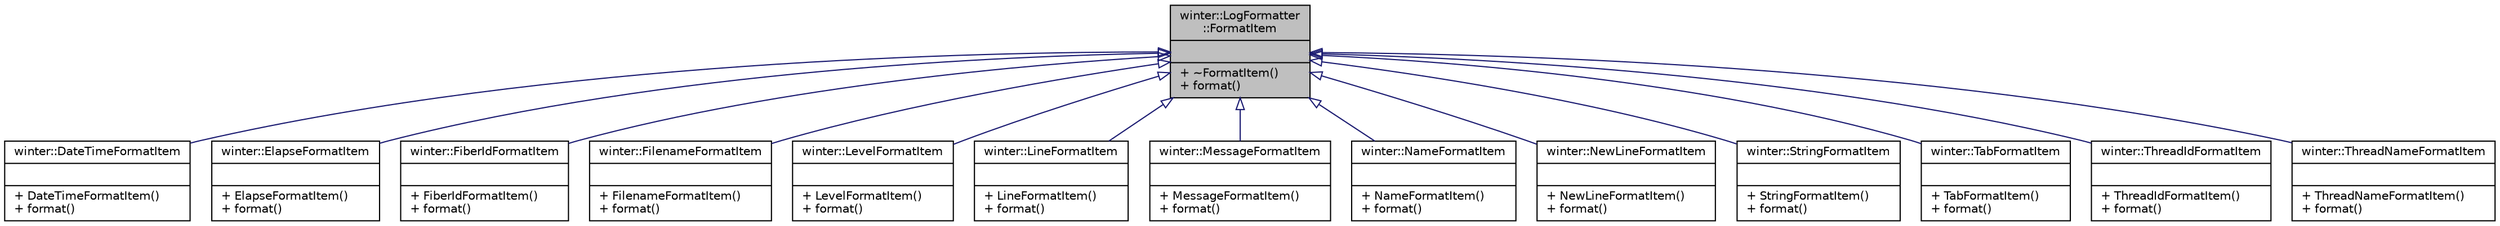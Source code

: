 digraph "winter::LogFormatter::FormatItem"
{
 // LATEX_PDF_SIZE
  edge [fontname="Helvetica",fontsize="10",labelfontname="Helvetica",labelfontsize="10"];
  node [fontname="Helvetica",fontsize="10",shape=record];
  Node1 [label="{winter::LogFormatter\l::FormatItem\n||+ ~FormatItem()\l+ format()\l}",height=0.2,width=0.4,color="black", fillcolor="grey75", style="filled", fontcolor="black",tooltip="日志内容项格式化"];
  Node1 -> Node2 [dir="back",color="midnightblue",fontsize="10",style="solid",arrowtail="onormal",fontname="Helvetica"];
  Node2 [label="{winter::DateTimeFormatItem\n||+ DateTimeFormatItem()\l+ format()\l}",height=0.2,width=0.4,color="black", fillcolor="white", style="filled",URL="$classwinter_1_1DateTimeFormatItem.html",tooltip=" "];
  Node1 -> Node3 [dir="back",color="midnightblue",fontsize="10",style="solid",arrowtail="onormal",fontname="Helvetica"];
  Node3 [label="{winter::ElapseFormatItem\n||+ ElapseFormatItem()\l+ format()\l}",height=0.2,width=0.4,color="black", fillcolor="white", style="filled",URL="$classwinter_1_1ElapseFormatItem.html",tooltip=" "];
  Node1 -> Node4 [dir="back",color="midnightblue",fontsize="10",style="solid",arrowtail="onormal",fontname="Helvetica"];
  Node4 [label="{winter::FiberIdFormatItem\n||+ FiberIdFormatItem()\l+ format()\l}",height=0.2,width=0.4,color="black", fillcolor="white", style="filled",URL="$classwinter_1_1FiberIdFormatItem.html",tooltip=" "];
  Node1 -> Node5 [dir="back",color="midnightblue",fontsize="10",style="solid",arrowtail="onormal",fontname="Helvetica"];
  Node5 [label="{winter::FilenameFormatItem\n||+ FilenameFormatItem()\l+ format()\l}",height=0.2,width=0.4,color="black", fillcolor="white", style="filled",URL="$classwinter_1_1FilenameFormatItem.html",tooltip=" "];
  Node1 -> Node6 [dir="back",color="midnightblue",fontsize="10",style="solid",arrowtail="onormal",fontname="Helvetica"];
  Node6 [label="{winter::LevelFormatItem\n||+ LevelFormatItem()\l+ format()\l}",height=0.2,width=0.4,color="black", fillcolor="white", style="filled",URL="$classwinter_1_1LevelFormatItem.html",tooltip=" "];
  Node1 -> Node7 [dir="back",color="midnightblue",fontsize="10",style="solid",arrowtail="onormal",fontname="Helvetica"];
  Node7 [label="{winter::LineFormatItem\n||+ LineFormatItem()\l+ format()\l}",height=0.2,width=0.4,color="black", fillcolor="white", style="filled",URL="$classwinter_1_1LineFormatItem.html",tooltip=" "];
  Node1 -> Node8 [dir="back",color="midnightblue",fontsize="10",style="solid",arrowtail="onormal",fontname="Helvetica"];
  Node8 [label="{winter::MessageFormatItem\n||+ MessageFormatItem()\l+ format()\l}",height=0.2,width=0.4,color="black", fillcolor="white", style="filled",URL="$classwinter_1_1MessageFormatItem.html",tooltip=" "];
  Node1 -> Node9 [dir="back",color="midnightblue",fontsize="10",style="solid",arrowtail="onormal",fontname="Helvetica"];
  Node9 [label="{winter::NameFormatItem\n||+ NameFormatItem()\l+ format()\l}",height=0.2,width=0.4,color="black", fillcolor="white", style="filled",URL="$classwinter_1_1NameFormatItem.html",tooltip=" "];
  Node1 -> Node10 [dir="back",color="midnightblue",fontsize="10",style="solid",arrowtail="onormal",fontname="Helvetica"];
  Node10 [label="{winter::NewLineFormatItem\n||+ NewLineFormatItem()\l+ format()\l}",height=0.2,width=0.4,color="black", fillcolor="white", style="filled",URL="$classwinter_1_1NewLineFormatItem.html",tooltip=" "];
  Node1 -> Node11 [dir="back",color="midnightblue",fontsize="10",style="solid",arrowtail="onormal",fontname="Helvetica"];
  Node11 [label="{winter::StringFormatItem\n||+ StringFormatItem()\l+ format()\l}",height=0.2,width=0.4,color="black", fillcolor="white", style="filled",URL="$classwinter_1_1StringFormatItem.html",tooltip=" "];
  Node1 -> Node12 [dir="back",color="midnightblue",fontsize="10",style="solid",arrowtail="onormal",fontname="Helvetica"];
  Node12 [label="{winter::TabFormatItem\n||+ TabFormatItem()\l+ format()\l}",height=0.2,width=0.4,color="black", fillcolor="white", style="filled",URL="$classwinter_1_1TabFormatItem.html",tooltip=" "];
  Node1 -> Node13 [dir="back",color="midnightblue",fontsize="10",style="solid",arrowtail="onormal",fontname="Helvetica"];
  Node13 [label="{winter::ThreadIdFormatItem\n||+ ThreadIdFormatItem()\l+ format()\l}",height=0.2,width=0.4,color="black", fillcolor="white", style="filled",URL="$classwinter_1_1ThreadIdFormatItem.html",tooltip=" "];
  Node1 -> Node14 [dir="back",color="midnightblue",fontsize="10",style="solid",arrowtail="onormal",fontname="Helvetica"];
  Node14 [label="{winter::ThreadNameFormatItem\n||+ ThreadNameFormatItem()\l+ format()\l}",height=0.2,width=0.4,color="black", fillcolor="white", style="filled",URL="$classwinter_1_1ThreadNameFormatItem.html",tooltip=" "];
}
